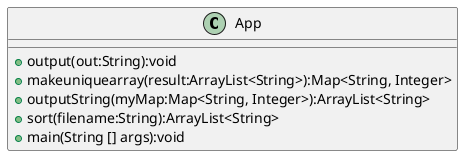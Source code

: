 @startuml

class App {
  +output(out:String):void
  +makeuniquearray(result:ArrayList<String>):Map<String, Integer>
  +outputString(myMap:Map<String, Integer>):ArrayList<String>
  +sort(filename:String):ArrayList<String>
  +main(String [] args):void
}

@enduml